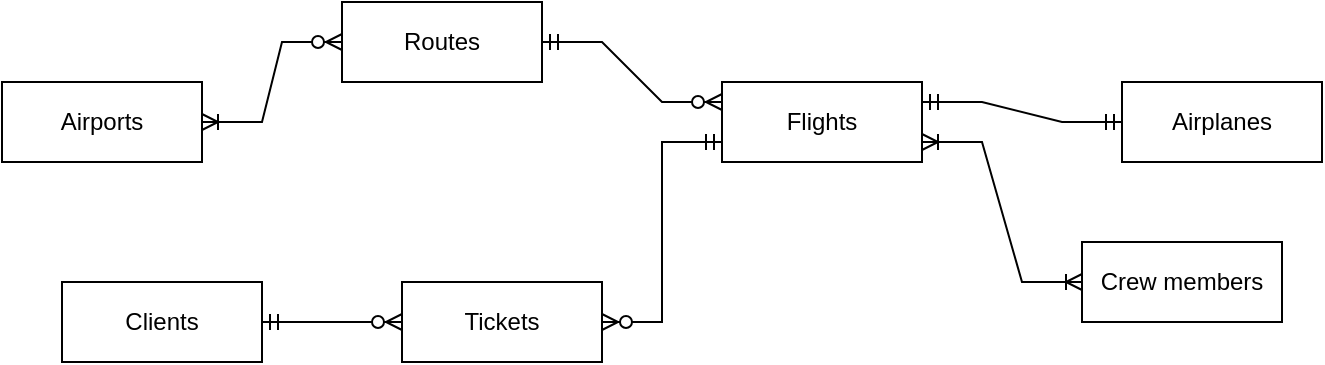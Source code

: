 <mxfile version="20.5.3" type="device"><diagram id="VsINNXUVKfZAn8mWwNb7" name="Page-1"><mxGraphModel dx="1018" dy="690" grid="1" gridSize="10" guides="1" tooltips="1" connect="1" arrows="1" fold="1" page="1" pageScale="1" pageWidth="827" pageHeight="1169" math="0" shadow="0"><root><mxCell id="0"/><mxCell id="1" parent="0"/><mxCell id="iG8jsyL1bY9YpF4NFne1-9" value="Tickets" style="whiteSpace=wrap;html=1;align=center;" parent="1" vertex="1"><mxGeometry x="280" y="280" width="100" height="40" as="geometry"/></mxCell><mxCell id="iG8jsyL1bY9YpF4NFne1-10" value="Crew members" style="whiteSpace=wrap;html=1;align=center;" parent="1" vertex="1"><mxGeometry x="620" y="260" width="100" height="40" as="geometry"/></mxCell><mxCell id="iG8jsyL1bY9YpF4NFne1-11" value="Airports" style="whiteSpace=wrap;html=1;align=center;" parent="1" vertex="1"><mxGeometry x="80" y="180" width="100" height="40" as="geometry"/></mxCell><mxCell id="iG8jsyL1bY9YpF4NFne1-12" value="Clients" style="whiteSpace=wrap;html=1;align=center;" parent="1" vertex="1"><mxGeometry x="110" y="280" width="100" height="40" as="geometry"/></mxCell><mxCell id="iG8jsyL1bY9YpF4NFne1-13" value="Flights" style="whiteSpace=wrap;html=1;align=center;" parent="1" vertex="1"><mxGeometry x="440" y="180" width="100" height="40" as="geometry"/></mxCell><mxCell id="iG8jsyL1bY9YpF4NFne1-14" value="Routes" style="whiteSpace=wrap;html=1;align=center;" parent="1" vertex="1"><mxGeometry x="250" y="140" width="100" height="40" as="geometry"/></mxCell><mxCell id="iG8jsyL1bY9YpF4NFne1-16" value="Airplanes" style="whiteSpace=wrap;html=1;align=center;" parent="1" vertex="1"><mxGeometry x="640" y="180" width="100" height="40" as="geometry"/></mxCell><mxCell id="iG8jsyL1bY9YpF4NFne1-17" value="" style="edgeStyle=entityRelationEdgeStyle;fontSize=12;html=1;endArrow=ERmandOne;startArrow=ERmandOne;rounded=0;entryX=0;entryY=0.5;entryDx=0;entryDy=0;exitX=1;exitY=0.25;exitDx=0;exitDy=0;" parent="1" source="iG8jsyL1bY9YpF4NFne1-13" target="iG8jsyL1bY9YpF4NFne1-16" edge="1"><mxGeometry width="100" height="100" relative="1" as="geometry"><mxPoint x="360" y="410" as="sourcePoint"/><mxPoint x="460" y="310" as="targetPoint"/></mxGeometry></mxCell><mxCell id="iG8jsyL1bY9YpF4NFne1-18" value="" style="edgeStyle=entityRelationEdgeStyle;fontSize=12;html=1;endArrow=ERzeroToMany;startArrow=ERmandOne;rounded=0;exitX=1;exitY=0.5;exitDx=0;exitDy=0;entryX=0;entryY=0.25;entryDx=0;entryDy=0;" parent="1" source="iG8jsyL1bY9YpF4NFne1-14" target="iG8jsyL1bY9YpF4NFne1-13" edge="1"><mxGeometry width="100" height="100" relative="1" as="geometry"><mxPoint x="220" y="300" as="sourcePoint"/><mxPoint x="320" y="200" as="targetPoint"/></mxGeometry></mxCell><mxCell id="iG8jsyL1bY9YpF4NFne1-19" value="" style="edgeStyle=entityRelationEdgeStyle;fontSize=12;html=1;endArrow=ERzeroToMany;startArrow=ERmandOne;rounded=0;entryX=1;entryY=0.5;entryDx=0;entryDy=0;exitX=0;exitY=0.75;exitDx=0;exitDy=0;" parent="1" source="iG8jsyL1bY9YpF4NFne1-13" target="iG8jsyL1bY9YpF4NFne1-9" edge="1"><mxGeometry width="100" height="100" relative="1" as="geometry"><mxPoint x="250" y="280" as="sourcePoint"/><mxPoint x="260" y="380" as="targetPoint"/></mxGeometry></mxCell><mxCell id="iG8jsyL1bY9YpF4NFne1-22" value="" style="edgeStyle=entityRelationEdgeStyle;fontSize=12;html=1;endArrow=ERoneToMany;startArrow=ERzeroToMany;rounded=0;entryX=1;entryY=0.5;entryDx=0;entryDy=0;exitX=0;exitY=0.5;exitDx=0;exitDy=0;" parent="1" source="iG8jsyL1bY9YpF4NFne1-14" target="iG8jsyL1bY9YpF4NFne1-11" edge="1"><mxGeometry width="100" height="100" relative="1" as="geometry"><mxPoint x="360" y="410" as="sourcePoint"/><mxPoint x="460" y="310" as="targetPoint"/></mxGeometry></mxCell><mxCell id="iG8jsyL1bY9YpF4NFne1-23" value="" style="edgeStyle=entityRelationEdgeStyle;fontSize=12;html=1;endArrow=ERoneToMany;startArrow=ERoneToMany;rounded=0;entryX=1;entryY=0.75;entryDx=0;entryDy=0;exitX=0;exitY=0.5;exitDx=0;exitDy=0;" parent="1" source="iG8jsyL1bY9YpF4NFne1-10" target="iG8jsyL1bY9YpF4NFne1-13" edge="1"><mxGeometry width="100" height="100" relative="1" as="geometry"><mxPoint x="360" y="410" as="sourcePoint"/><mxPoint x="460" y="310" as="targetPoint"/></mxGeometry></mxCell><mxCell id="iG8jsyL1bY9YpF4NFne1-25" value="" style="edgeStyle=entityRelationEdgeStyle;fontSize=12;html=1;endArrow=ERzeroToMany;startArrow=ERmandOne;rounded=0;exitX=1;exitY=0.5;exitDx=0;exitDy=0;entryX=0;entryY=0.5;entryDx=0;entryDy=0;" parent="1" source="iG8jsyL1bY9YpF4NFne1-12" target="iG8jsyL1bY9YpF4NFne1-9" edge="1"><mxGeometry width="100" height="100" relative="1" as="geometry"><mxPoint x="360" y="410" as="sourcePoint"/><mxPoint x="280" y="300" as="targetPoint"/></mxGeometry></mxCell></root></mxGraphModel></diagram></mxfile>